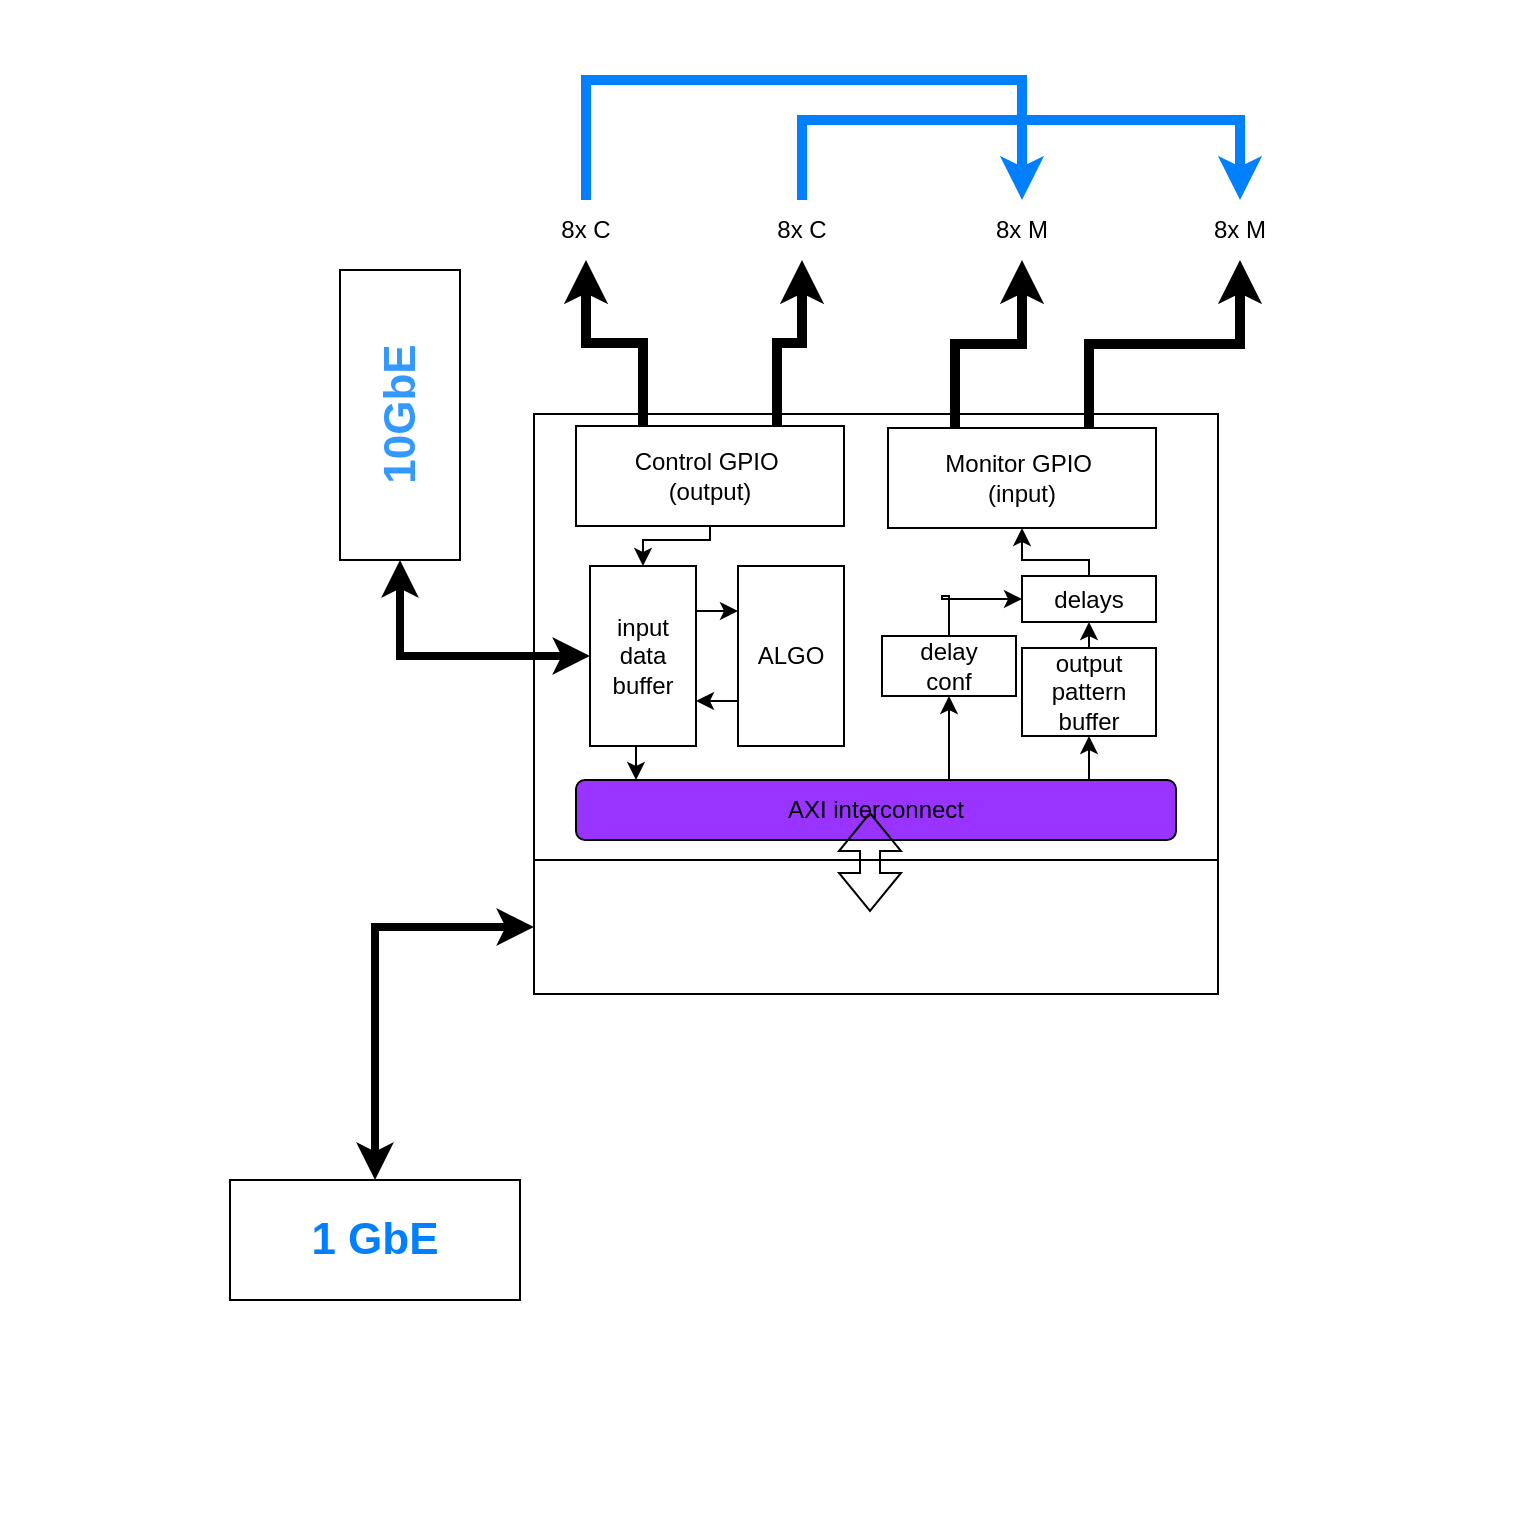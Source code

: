 <mxfile version="24.2.5" type="github">
  <diagram name="Page-1" id="7ZLy8QuIfNeEcDSFcCix">
    <mxGraphModel dx="1085" dy="778" grid="1" gridSize="10" guides="1" tooltips="1" connect="1" arrows="1" fold="1" page="1" pageScale="1" pageWidth="850" pageHeight="1100" math="0" shadow="0">
      <root>
        <mxCell id="0" />
        <mxCell id="1" parent="0" />
        <mxCell id="e-7D5PvefrPa5BNV4Cum-1" value="" style="shape=image;verticalLabelPosition=bottom;labelBackgroundColor=default;verticalAlign=top;aspect=fixed;imageAspect=0;image=https://www.amd.com/content/dam/amd/en/images/products/som/2362834-kr260-product.jpg;strokeWidth=5;" parent="1" vertex="1">
          <mxGeometry x="45" y="160" width="760" height="760" as="geometry" />
        </mxCell>
        <mxCell id="e-7D5PvefrPa5BNV4Cum-7" style="edgeStyle=orthogonalEdgeStyle;rounded=0;orthogonalLoop=1;jettySize=auto;html=1;exitX=0.5;exitY=0;exitDx=0;exitDy=0;entryX=0.5;entryY=0;entryDx=0;entryDy=0;strokeColor=#007FFF;strokeWidth=5;" parent="1" source="e-7D5PvefrPa5BNV4Cum-2" target="e-7D5PvefrPa5BNV4Cum-4" edge="1">
          <mxGeometry relative="1" as="geometry">
            <Array as="points">
              <mxPoint x="338" y="200" />
              <mxPoint x="556" y="200" />
            </Array>
          </mxGeometry>
        </mxCell>
        <mxCell id="e-7D5PvefrPa5BNV4Cum-2" value="8x C" style="text;html=1;align=center;verticalAlign=middle;whiteSpace=wrap;rounded=0;" parent="1" vertex="1">
          <mxGeometry x="308" y="260" width="60" height="30" as="geometry" />
        </mxCell>
        <mxCell id="e-7D5PvefrPa5BNV4Cum-9" style="edgeStyle=orthogonalEdgeStyle;rounded=0;orthogonalLoop=1;jettySize=auto;html=1;exitX=0.5;exitY=0;exitDx=0;exitDy=0;entryX=0.5;entryY=0;entryDx=0;entryDy=0;strokeColor=#007FFF;strokeWidth=5;" parent="1" source="e-7D5PvefrPa5BNV4Cum-3" target="e-7D5PvefrPa5BNV4Cum-5" edge="1">
          <mxGeometry relative="1" as="geometry">
            <Array as="points">
              <mxPoint x="446" y="220" />
              <mxPoint x="665" y="220" />
            </Array>
          </mxGeometry>
        </mxCell>
        <mxCell id="e-7D5PvefrPa5BNV4Cum-3" value="8x C" style="text;html=1;align=center;verticalAlign=middle;whiteSpace=wrap;rounded=0;" parent="1" vertex="1">
          <mxGeometry x="416" y="260" width="60" height="30" as="geometry" />
        </mxCell>
        <mxCell id="e-7D5PvefrPa5BNV4Cum-4" value="8x M" style="text;html=1;align=center;verticalAlign=middle;whiteSpace=wrap;rounded=0;" parent="1" vertex="1">
          <mxGeometry x="526" y="260" width="60" height="30" as="geometry" />
        </mxCell>
        <mxCell id="e-7D5PvefrPa5BNV4Cum-5" value="8x M" style="text;html=1;align=center;verticalAlign=middle;whiteSpace=wrap;rounded=0;" parent="1" vertex="1">
          <mxGeometry x="635" y="260" width="60" height="30" as="geometry" />
        </mxCell>
        <mxCell id="e-7D5PvefrPa5BNV4Cum-10" value="" style="rounded=0;whiteSpace=wrap;html=1;" parent="1" vertex="1">
          <mxGeometry x="312" y="367" width="342" height="223" as="geometry" />
        </mxCell>
        <mxCell id="e-7D5PvefrPa5BNV4Cum-12" value="" style="rounded=0;whiteSpace=wrap;html=1;" parent="1" vertex="1">
          <mxGeometry x="312" y="590" width="342" height="67" as="geometry" />
        </mxCell>
        <mxCell id="t4wgePObPJ_6Wy3fhIU7-29" style="edgeStyle=orthogonalEdgeStyle;rounded=0;orthogonalLoop=1;jettySize=auto;html=1;exitX=0.9;exitY=0;exitDx=0;exitDy=0;exitPerimeter=0;entryX=0.5;entryY=1;entryDx=0;entryDy=0;" edge="1" parent="1" source="e-7D5PvefrPa5BNV4Cum-13" target="t4wgePObPJ_6Wy3fhIU7-8">
          <mxGeometry relative="1" as="geometry" />
        </mxCell>
        <mxCell id="t4wgePObPJ_6Wy3fhIU7-30" style="edgeStyle=orthogonalEdgeStyle;rounded=0;orthogonalLoop=1;jettySize=auto;html=1;exitX=0.6;exitY=0;exitDx=0;exitDy=0;exitPerimeter=0;entryX=0.5;entryY=1;entryDx=0;entryDy=0;" edge="1" parent="1" source="e-7D5PvefrPa5BNV4Cum-13" target="t4wgePObPJ_6Wy3fhIU7-14">
          <mxGeometry relative="1" as="geometry">
            <Array as="points">
              <mxPoint x="520" y="550" />
            </Array>
          </mxGeometry>
        </mxCell>
        <mxCell id="e-7D5PvefrPa5BNV4Cum-13" value="AXI interconnect" style="rounded=1;whiteSpace=wrap;html=1;fillColor=#9933FF;points=[[0,0,0,0,0],[0,0.25,0,0,0],[0,0.5,0,0,0],[0,0.75,0,0,0],[0,1,0,0,0],[0.1,0,0,0,0],[0.2,0,0,0,0],[0.25,1,0,0,0],[0.3,0,0,0,0],[0.4,0,0,0,0],[0.5,0,0,0,0],[0.5,1,0,0,0],[0.6,0,0,0,0],[0.7,0,0,0,0],[0.75,1,0,0,0],[0.8,0,0,0,0],[0.9,0,0,0,0],[1,0,0,0,0],[1,0.25,0,0,0],[1,0.5,0,0,0],[1,0.75,0,0,0],[1,1,0,0,0]];" parent="1" vertex="1">
          <mxGeometry x="333" y="550" width="300" height="30" as="geometry" />
        </mxCell>
        <mxCell id="e-7D5PvefrPa5BNV4Cum-16" style="edgeStyle=orthogonalEdgeStyle;rounded=0;orthogonalLoop=1;jettySize=auto;html=1;exitX=0.25;exitY=0;exitDx=0;exitDy=0;entryX=0.5;entryY=1;entryDx=0;entryDy=0;strokeWidth=5;" parent="1" source="e-7D5PvefrPa5BNV4Cum-14" target="e-7D5PvefrPa5BNV4Cum-2" edge="1">
          <mxGeometry relative="1" as="geometry" />
        </mxCell>
        <mxCell id="e-7D5PvefrPa5BNV4Cum-17" style="edgeStyle=orthogonalEdgeStyle;rounded=0;orthogonalLoop=1;jettySize=auto;html=1;exitX=0.75;exitY=0;exitDx=0;exitDy=0;strokeWidth=5;" parent="1" source="e-7D5PvefrPa5BNV4Cum-14" target="e-7D5PvefrPa5BNV4Cum-3" edge="1">
          <mxGeometry relative="1" as="geometry" />
        </mxCell>
        <mxCell id="t4wgePObPJ_6Wy3fhIU7-24" style="edgeStyle=orthogonalEdgeStyle;rounded=0;orthogonalLoop=1;jettySize=auto;html=1;exitX=0.5;exitY=1;exitDx=0;exitDy=0;entryX=0.5;entryY=0;entryDx=0;entryDy=0;" edge="1" parent="1" source="e-7D5PvefrPa5BNV4Cum-14" target="t4wgePObPJ_6Wy3fhIU7-9">
          <mxGeometry relative="1" as="geometry">
            <Array as="points">
              <mxPoint x="400" y="430" />
              <mxPoint x="367" y="430" />
            </Array>
          </mxGeometry>
        </mxCell>
        <mxCell id="e-7D5PvefrPa5BNV4Cum-14" value="Control GPIO&amp;nbsp;&lt;br&gt;(output)" style="rounded=0;whiteSpace=wrap;html=1;" parent="1" vertex="1">
          <mxGeometry x="333" y="373" width="134" height="50" as="geometry" />
        </mxCell>
        <mxCell id="e-7D5PvefrPa5BNV4Cum-18" style="edgeStyle=orthogonalEdgeStyle;rounded=0;orthogonalLoop=1;jettySize=auto;html=1;exitX=0.25;exitY=0;exitDx=0;exitDy=0;entryX=0.5;entryY=1;entryDx=0;entryDy=0;strokeWidth=5;" parent="1" source="e-7D5PvefrPa5BNV4Cum-15" target="e-7D5PvefrPa5BNV4Cum-4" edge="1">
          <mxGeometry relative="1" as="geometry" />
        </mxCell>
        <mxCell id="e-7D5PvefrPa5BNV4Cum-19" style="edgeStyle=orthogonalEdgeStyle;rounded=0;orthogonalLoop=1;jettySize=auto;html=1;exitX=0.75;exitY=0;exitDx=0;exitDy=0;entryX=0.5;entryY=1;entryDx=0;entryDy=0;strokeWidth=5;" parent="1" source="e-7D5PvefrPa5BNV4Cum-15" target="e-7D5PvefrPa5BNV4Cum-5" edge="1">
          <mxGeometry relative="1" as="geometry" />
        </mxCell>
        <mxCell id="e-7D5PvefrPa5BNV4Cum-15" value="Monitor GPIO&amp;nbsp;&lt;br&gt;(input)" style="rounded=0;whiteSpace=wrap;html=1;" parent="1" vertex="1">
          <mxGeometry x="489" y="374" width="134" height="50" as="geometry" />
        </mxCell>
        <mxCell id="e-7D5PvefrPa5BNV4Cum-22" value="" style="shape=flexArrow;endArrow=classic;startArrow=classic;html=1;rounded=0;entryX=0.5;entryY=1;entryDx=0;entryDy=0;" parent="1" edge="1">
          <mxGeometry width="100" height="100" relative="1" as="geometry">
            <mxPoint x="480" y="616" as="sourcePoint" />
            <mxPoint x="480" y="566" as="targetPoint" />
          </mxGeometry>
        </mxCell>
        <mxCell id="t4wgePObPJ_6Wy3fhIU7-6" style="edgeStyle=orthogonalEdgeStyle;rounded=0;orthogonalLoop=1;jettySize=auto;html=1;exitX=0;exitY=0.5;exitDx=0;exitDy=0;startArrow=classic;startFill=1;strokeWidth=4;entryX=0;entryY=0.5;entryDx=0;entryDy=0;" edge="1" parent="1" source="t4wgePObPJ_6Wy3fhIU7-3" target="t4wgePObPJ_6Wy3fhIU7-9">
          <mxGeometry relative="1" as="geometry" />
        </mxCell>
        <mxCell id="t4wgePObPJ_6Wy3fhIU7-3" value="&lt;font size=&quot;1&quot; color=&quot;#3399ff&quot; style=&quot;&quot;&gt;&lt;b style=&quot;font-size: 22px;&quot;&gt;10GbE&lt;/b&gt;&lt;/font&gt;" style="rounded=0;whiteSpace=wrap;html=1;rotation=-90;fillColor=none;" vertex="1" parent="1">
          <mxGeometry x="172.5" y="337.5" width="145" height="60" as="geometry" />
        </mxCell>
        <mxCell id="t4wgePObPJ_6Wy3fhIU7-5" style="edgeStyle=orthogonalEdgeStyle;rounded=0;orthogonalLoop=1;jettySize=auto;html=1;exitX=0.5;exitY=0;exitDx=0;exitDy=0;entryX=0;entryY=0.5;entryDx=0;entryDy=0;startArrow=classic;startFill=1;strokeColor=#000000;strokeWidth=4;" edge="1" parent="1" source="t4wgePObPJ_6Wy3fhIU7-4" target="e-7D5PvefrPa5BNV4Cum-12">
          <mxGeometry relative="1" as="geometry" />
        </mxCell>
        <mxCell id="t4wgePObPJ_6Wy3fhIU7-4" value="&lt;font size=&quot;1&quot; style=&quot;&quot; color=&quot;#007fff&quot;&gt;&lt;b style=&quot;font-size: 22px;&quot;&gt;1 GbE&lt;/b&gt;&lt;/font&gt;" style="rounded=0;whiteSpace=wrap;html=1;rotation=0;fillColor=none;" vertex="1" parent="1">
          <mxGeometry x="160" y="750" width="145" height="60" as="geometry" />
        </mxCell>
        <mxCell id="t4wgePObPJ_6Wy3fhIU7-28" style="edgeStyle=orthogonalEdgeStyle;rounded=0;orthogonalLoop=1;jettySize=auto;html=1;exitX=0.5;exitY=0;exitDx=0;exitDy=0;entryX=0.5;entryY=1;entryDx=0;entryDy=0;" edge="1" parent="1" source="t4wgePObPJ_6Wy3fhIU7-8" target="t4wgePObPJ_6Wy3fhIU7-15">
          <mxGeometry relative="1" as="geometry" />
        </mxCell>
        <mxCell id="t4wgePObPJ_6Wy3fhIU7-8" value="output pattern buffer" style="rounded=0;whiteSpace=wrap;html=1;" vertex="1" parent="1">
          <mxGeometry x="556" y="484" width="67" height="44" as="geometry" />
        </mxCell>
        <mxCell id="t4wgePObPJ_6Wy3fhIU7-23" style="edgeStyle=orthogonalEdgeStyle;rounded=0;orthogonalLoop=1;jettySize=auto;html=1;exitX=1;exitY=0.25;exitDx=0;exitDy=0;entryX=0;entryY=0.25;entryDx=0;entryDy=0;" edge="1" parent="1" source="t4wgePObPJ_6Wy3fhIU7-9" target="t4wgePObPJ_6Wy3fhIU7-10">
          <mxGeometry relative="1" as="geometry" />
        </mxCell>
        <mxCell id="t4wgePObPJ_6Wy3fhIU7-9" value="input data buffer" style="rounded=0;whiteSpace=wrap;html=1;" vertex="1" parent="1">
          <mxGeometry x="340" y="443" width="53" height="90" as="geometry" />
        </mxCell>
        <mxCell id="t4wgePObPJ_6Wy3fhIU7-22" style="edgeStyle=orthogonalEdgeStyle;rounded=0;orthogonalLoop=1;jettySize=auto;html=1;exitX=0;exitY=0.75;exitDx=0;exitDy=0;entryX=1;entryY=0.75;entryDx=0;entryDy=0;" edge="1" parent="1" source="t4wgePObPJ_6Wy3fhIU7-10" target="t4wgePObPJ_6Wy3fhIU7-9">
          <mxGeometry relative="1" as="geometry" />
        </mxCell>
        <mxCell id="t4wgePObPJ_6Wy3fhIU7-10" value="ALGO" style="rounded=0;whiteSpace=wrap;html=1;" vertex="1" parent="1">
          <mxGeometry x="414" y="443" width="53" height="90" as="geometry" />
        </mxCell>
        <mxCell id="t4wgePObPJ_6Wy3fhIU7-18" style="edgeStyle=orthogonalEdgeStyle;rounded=0;orthogonalLoop=1;jettySize=auto;html=1;exitX=0.5;exitY=0;exitDx=0;exitDy=0;entryX=0;entryY=0.5;entryDx=0;entryDy=0;" edge="1" parent="1" source="t4wgePObPJ_6Wy3fhIU7-14" target="t4wgePObPJ_6Wy3fhIU7-15">
          <mxGeometry relative="1" as="geometry">
            <Array as="points">
              <mxPoint x="519" y="458" />
              <mxPoint x="516" y="458" />
              <mxPoint x="516" y="459" />
            </Array>
          </mxGeometry>
        </mxCell>
        <mxCell id="t4wgePObPJ_6Wy3fhIU7-14" value="delay&lt;div&gt;conf&lt;/div&gt;" style="rounded=0;whiteSpace=wrap;html=1;" vertex="1" parent="1">
          <mxGeometry x="486" y="478" width="67" height="30" as="geometry" />
        </mxCell>
        <mxCell id="t4wgePObPJ_6Wy3fhIU7-27" style="edgeStyle=orthogonalEdgeStyle;rounded=0;orthogonalLoop=1;jettySize=auto;html=1;exitX=0.5;exitY=0;exitDx=0;exitDy=0;entryX=0.5;entryY=1;entryDx=0;entryDy=0;" edge="1" parent="1" source="t4wgePObPJ_6Wy3fhIU7-15" target="e-7D5PvefrPa5BNV4Cum-15">
          <mxGeometry relative="1" as="geometry">
            <Array as="points">
              <mxPoint x="590" y="440" />
              <mxPoint x="556" y="440" />
            </Array>
          </mxGeometry>
        </mxCell>
        <mxCell id="t4wgePObPJ_6Wy3fhIU7-15" value="delays" style="rounded=0;whiteSpace=wrap;html=1;" vertex="1" parent="1">
          <mxGeometry x="556" y="448" width="67" height="23" as="geometry" />
        </mxCell>
        <mxCell id="t4wgePObPJ_6Wy3fhIU7-25" style="edgeStyle=orthogonalEdgeStyle;rounded=0;orthogonalLoop=1;jettySize=auto;html=1;exitX=0.5;exitY=1;exitDx=0;exitDy=0;entryX=0.1;entryY=0;entryDx=0;entryDy=0;entryPerimeter=0;" edge="1" parent="1" source="t4wgePObPJ_6Wy3fhIU7-9" target="e-7D5PvefrPa5BNV4Cum-13">
          <mxGeometry relative="1" as="geometry" />
        </mxCell>
      </root>
    </mxGraphModel>
  </diagram>
</mxfile>
